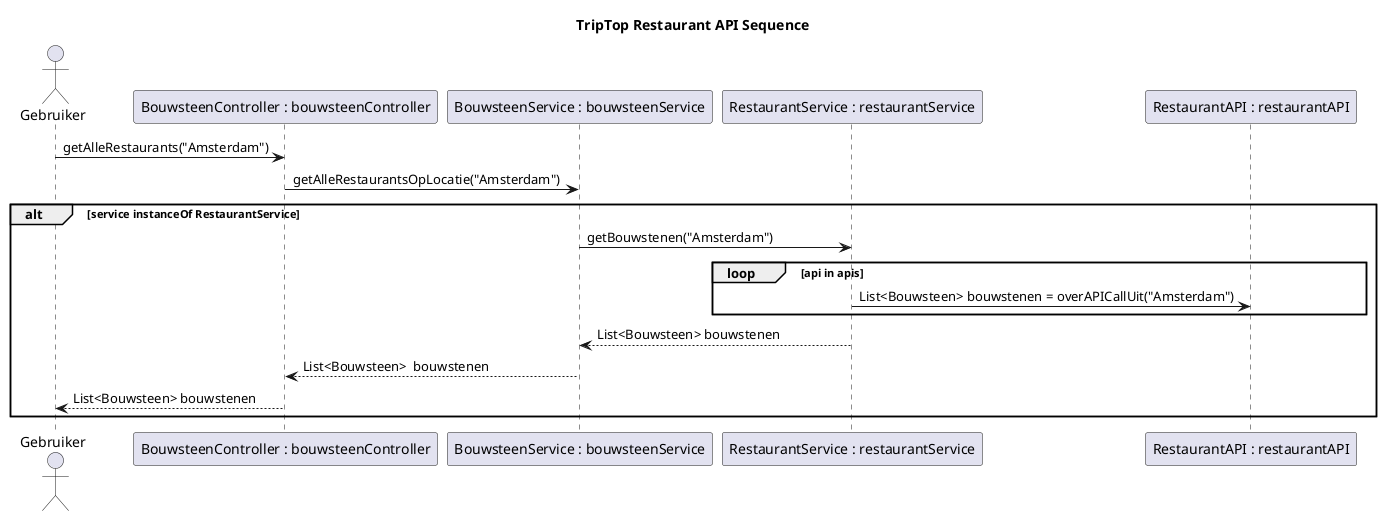 @startuml
title TripTop Restaurant API Sequence
actor Gebruiker
participant "BouwsteenController : bouwsteenController" as controller
participant "BouwsteenService : bouwsteenService" as service
participant "RestaurantService : restaurantService" as restaurantService
participant "RestaurantAPI : restaurantAPI" as restaurantAPI
Gebruiker -> controller : getAlleRestaurants("Amsterdam")
controller -> service : getAlleRestaurantsOpLocatie("Amsterdam")
    alt service instanceOf RestaurantService
                service -> restaurantService : getBouwstenen("Amsterdam")
        loop api in apis
             restaurantService -> restaurantAPI : List<Bouwsteen> bouwstenen = overAPICallUit("Amsterdam")
        end

restaurantService --> service: List<Bouwsteen> bouwstenen
service --> controller : List<Bouwsteen>  bouwstenen
controller --> Gebruiker : List<Bouwsteen> bouwstenen
            end

@enduml